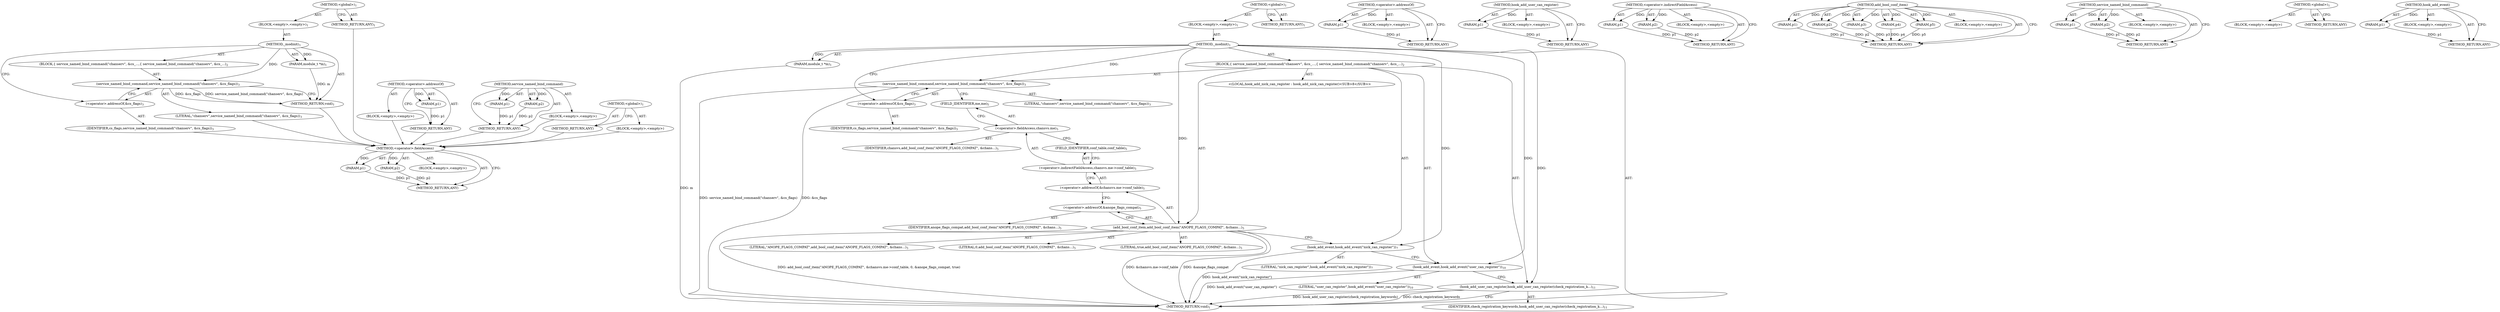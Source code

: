 digraph "hook_add_event" {
vulnerable_6 [label=<(METHOD,&lt;global&gt;)<SUB>1</SUB>>];
vulnerable_7 [label=<(BLOCK,&lt;empty&gt;,&lt;empty&gt;)<SUB>1</SUB>>];
vulnerable_8 [label=<(METHOD,_modinit)<SUB>1</SUB>>];
vulnerable_9 [label=<(PARAM,module_t *m)<SUB>1</SUB>>];
vulnerable_10 [label=<(BLOCK,{
 	service_named_bind_command(&quot;chanserv&quot;, &amp;cs_...,{
 	service_named_bind_command(&quot;chanserv&quot;, &amp;cs_...)<SUB>2</SUB>>];
vulnerable_11 [label=<(service_named_bind_command,service_named_bind_command(&quot;chanserv&quot;, &amp;cs_flags))<SUB>3</SUB>>];
vulnerable_12 [label=<(LITERAL,&quot;chanserv&quot;,service_named_bind_command(&quot;chanserv&quot;, &amp;cs_flags))<SUB>3</SUB>>];
vulnerable_13 [label=<(&lt;operator&gt;.addressOf,&amp;cs_flags)<SUB>3</SUB>>];
vulnerable_14 [label=<(IDENTIFIER,cs_flags,service_named_bind_command(&quot;chanserv&quot;, &amp;cs_flags))<SUB>3</SUB>>];
vulnerable_15 [label=<(METHOD_RETURN,void)<SUB>1</SUB>>];
vulnerable_17 [label=<(METHOD_RETURN,ANY)<SUB>1</SUB>>];
vulnerable_39 [label=<(METHOD,&lt;operator&gt;.addressOf)>];
vulnerable_40 [label=<(PARAM,p1)>];
vulnerable_41 [label=<(BLOCK,&lt;empty&gt;,&lt;empty&gt;)>];
vulnerable_42 [label=<(METHOD_RETURN,ANY)>];
vulnerable_34 [label=<(METHOD,service_named_bind_command)>];
vulnerable_35 [label=<(PARAM,p1)>];
vulnerable_36 [label=<(PARAM,p2)>];
vulnerable_37 [label=<(BLOCK,&lt;empty&gt;,&lt;empty&gt;)>];
vulnerable_38 [label=<(METHOD_RETURN,ANY)>];
vulnerable_28 [label=<(METHOD,&lt;global&gt;)<SUB>1</SUB>>];
vulnerable_29 [label=<(BLOCK,&lt;empty&gt;,&lt;empty&gt;)>];
vulnerable_30 [label=<(METHOD_RETURN,ANY)>];
fixed_85 [label=<(METHOD,&lt;operator&gt;.fieldAccess)>];
fixed_86 [label=<(PARAM,p1)>];
fixed_87 [label=<(PARAM,p2)>];
fixed_88 [label=<(BLOCK,&lt;empty&gt;,&lt;empty&gt;)>];
fixed_89 [label=<(METHOD_RETURN,ANY)>];
fixed_6 [label=<(METHOD,&lt;global&gt;)<SUB>1</SUB>>];
fixed_7 [label=<(BLOCK,&lt;empty&gt;,&lt;empty&gt;)<SUB>1</SUB>>];
fixed_8 [label=<(METHOD,_modinit)<SUB>1</SUB>>];
fixed_9 [label=<(PARAM,module_t *m)<SUB>1</SUB>>];
fixed_10 [label=<(BLOCK,{
 	service_named_bind_command(&quot;chanserv&quot;, &amp;cs_...,{
 	service_named_bind_command(&quot;chanserv&quot;, &amp;cs_...)<SUB>2</SUB>>];
fixed_11 [label=<(service_named_bind_command,service_named_bind_command(&quot;chanserv&quot;, &amp;cs_flags))<SUB>3</SUB>>];
fixed_12 [label=<(LITERAL,&quot;chanserv&quot;,service_named_bind_command(&quot;chanserv&quot;, &amp;cs_flags))<SUB>3</SUB>>];
fixed_13 [label=<(&lt;operator&gt;.addressOf,&amp;cs_flags)<SUB>3</SUB>>];
fixed_14 [label=<(IDENTIFIER,cs_flags,service_named_bind_command(&quot;chanserv&quot;, &amp;cs_flags))<SUB>3</SUB>>];
fixed_15 [label=<(add_bool_conf_item,add_bool_conf_item(&quot;ANOPE_FLAGS_COMPAT&quot;, &amp;chans...)<SUB>5</SUB>>];
fixed_16 [label=<(LITERAL,&quot;ANOPE_FLAGS_COMPAT&quot;,add_bool_conf_item(&quot;ANOPE_FLAGS_COMPAT&quot;, &amp;chans...)<SUB>5</SUB>>];
fixed_17 [label=<(&lt;operator&gt;.addressOf,&amp;chansvs.me-&gt;conf_table)<SUB>5</SUB>>];
fixed_18 [label=<(&lt;operator&gt;.indirectFieldAccess,chansvs.me-&gt;conf_table)<SUB>5</SUB>>];
fixed_19 [label=<(&lt;operator&gt;.fieldAccess,chansvs.me)<SUB>5</SUB>>];
fixed_20 [label=<(IDENTIFIER,chansvs,add_bool_conf_item(&quot;ANOPE_FLAGS_COMPAT&quot;, &amp;chans...)<SUB>5</SUB>>];
fixed_21 [label=<(FIELD_IDENTIFIER,me,me)<SUB>5</SUB>>];
fixed_22 [label=<(FIELD_IDENTIFIER,conf_table,conf_table)<SUB>5</SUB>>];
fixed_23 [label=<(LITERAL,0,add_bool_conf_item(&quot;ANOPE_FLAGS_COMPAT&quot;, &amp;chans...)<SUB>5</SUB>>];
fixed_24 [label=<(&lt;operator&gt;.addressOf,&amp;anope_flags_compat)<SUB>5</SUB>>];
fixed_25 [label=<(IDENTIFIER,anope_flags_compat,add_bool_conf_item(&quot;ANOPE_FLAGS_COMPAT&quot;, &amp;chans...)<SUB>5</SUB>>];
fixed_26 [label=<(LITERAL,true,add_bool_conf_item(&quot;ANOPE_FLAGS_COMPAT&quot;, &amp;chans...)<SUB>5</SUB>>];
fixed_27 [label=<(hook_add_event,hook_add_event(&quot;nick_can_register&quot;))<SUB>7</SUB>>];
fixed_28 [label=<(LITERAL,&quot;nick_can_register&quot;,hook_add_event(&quot;nick_can_register&quot;))<SUB>7</SUB>>];
fixed_29 [label="<(LOCAL,hook_add_nick_can_register : hook_add_nick_can_register)<SUB>8</SUB>>"];
fixed_30 [label=<(hook_add_event,hook_add_event(&quot;user_can_register&quot;))<SUB>10</SUB>>];
fixed_31 [label=<(LITERAL,&quot;user_can_register&quot;,hook_add_event(&quot;user_can_register&quot;))<SUB>10</SUB>>];
fixed_32 [label=<(hook_add_user_can_register,hook_add_user_can_register(check_registration_k...)<SUB>11</SUB>>];
fixed_33 [label=<(IDENTIFIER,check_registration_keywords,hook_add_user_can_register(check_registration_k...)<SUB>11</SUB>>];
fixed_34 [label=<(METHOD_RETURN,void)<SUB>1</SUB>>];
fixed_36 [label=<(METHOD_RETURN,ANY)<SUB>1</SUB>>];
fixed_68 [label=<(METHOD,&lt;operator&gt;.addressOf)>];
fixed_69 [label=<(PARAM,p1)>];
fixed_70 [label=<(BLOCK,&lt;empty&gt;,&lt;empty&gt;)>];
fixed_71 [label=<(METHOD_RETURN,ANY)>];
fixed_94 [label=<(METHOD,hook_add_user_can_register)>];
fixed_95 [label=<(PARAM,p1)>];
fixed_96 [label=<(BLOCK,&lt;empty&gt;,&lt;empty&gt;)>];
fixed_97 [label=<(METHOD_RETURN,ANY)>];
fixed_80 [label=<(METHOD,&lt;operator&gt;.indirectFieldAccess)>];
fixed_81 [label=<(PARAM,p1)>];
fixed_82 [label=<(PARAM,p2)>];
fixed_83 [label=<(BLOCK,&lt;empty&gt;,&lt;empty&gt;)>];
fixed_84 [label=<(METHOD_RETURN,ANY)>];
fixed_72 [label=<(METHOD,add_bool_conf_item)>];
fixed_73 [label=<(PARAM,p1)>];
fixed_74 [label=<(PARAM,p2)>];
fixed_75 [label=<(PARAM,p3)>];
fixed_76 [label=<(PARAM,p4)>];
fixed_77 [label=<(PARAM,p5)>];
fixed_78 [label=<(BLOCK,&lt;empty&gt;,&lt;empty&gt;)>];
fixed_79 [label=<(METHOD_RETURN,ANY)>];
fixed_63 [label=<(METHOD,service_named_bind_command)>];
fixed_64 [label=<(PARAM,p1)>];
fixed_65 [label=<(PARAM,p2)>];
fixed_66 [label=<(BLOCK,&lt;empty&gt;,&lt;empty&gt;)>];
fixed_67 [label=<(METHOD_RETURN,ANY)>];
fixed_57 [label=<(METHOD,&lt;global&gt;)<SUB>1</SUB>>];
fixed_58 [label=<(BLOCK,&lt;empty&gt;,&lt;empty&gt;)>];
fixed_59 [label=<(METHOD_RETURN,ANY)>];
fixed_90 [label=<(METHOD,hook_add_event)>];
fixed_91 [label=<(PARAM,p1)>];
fixed_92 [label=<(BLOCK,&lt;empty&gt;,&lt;empty&gt;)>];
fixed_93 [label=<(METHOD_RETURN,ANY)>];
vulnerable_6 -> vulnerable_7  [key=0, label="AST: "];
vulnerable_6 -> vulnerable_17  [key=0, label="AST: "];
vulnerable_6 -> vulnerable_17  [key=1, label="CFG: "];
vulnerable_7 -> vulnerable_8  [key=0, label="AST: "];
vulnerable_8 -> vulnerable_9  [key=0, label="AST: "];
vulnerable_8 -> vulnerable_9  [key=1, label="DDG: "];
vulnerable_8 -> vulnerable_10  [key=0, label="AST: "];
vulnerable_8 -> vulnerable_15  [key=0, label="AST: "];
vulnerable_8 -> vulnerable_13  [key=0, label="CFG: "];
vulnerable_8 -> vulnerable_11  [key=0, label="DDG: "];
vulnerable_9 -> vulnerable_15  [key=0, label="DDG: m"];
vulnerable_10 -> vulnerable_11  [key=0, label="AST: "];
vulnerable_11 -> vulnerable_12  [key=0, label="AST: "];
vulnerable_11 -> vulnerable_13  [key=0, label="AST: "];
vulnerable_11 -> vulnerable_15  [key=0, label="CFG: "];
vulnerable_11 -> vulnerable_15  [key=1, label="DDG: &amp;cs_flags"];
vulnerable_11 -> vulnerable_15  [key=2, label="DDG: service_named_bind_command(&quot;chanserv&quot;, &amp;cs_flags)"];
vulnerable_12 -> fixed_85  [key=0];
vulnerable_13 -> vulnerable_14  [key=0, label="AST: "];
vulnerable_13 -> vulnerable_11  [key=0, label="CFG: "];
vulnerable_14 -> fixed_85  [key=0];
vulnerable_15 -> fixed_85  [key=0];
vulnerable_17 -> fixed_85  [key=0];
vulnerable_39 -> vulnerable_40  [key=0, label="AST: "];
vulnerable_39 -> vulnerable_40  [key=1, label="DDG: "];
vulnerable_39 -> vulnerable_41  [key=0, label="AST: "];
vulnerable_39 -> vulnerable_42  [key=0, label="AST: "];
vulnerable_39 -> vulnerable_42  [key=1, label="CFG: "];
vulnerable_40 -> vulnerable_42  [key=0, label="DDG: p1"];
vulnerable_41 -> fixed_85  [key=0];
vulnerable_42 -> fixed_85  [key=0];
vulnerable_34 -> vulnerable_35  [key=0, label="AST: "];
vulnerable_34 -> vulnerable_35  [key=1, label="DDG: "];
vulnerable_34 -> vulnerable_37  [key=0, label="AST: "];
vulnerable_34 -> vulnerable_36  [key=0, label="AST: "];
vulnerable_34 -> vulnerable_36  [key=1, label="DDG: "];
vulnerable_34 -> vulnerable_38  [key=0, label="AST: "];
vulnerable_34 -> vulnerable_38  [key=1, label="CFG: "];
vulnerable_35 -> vulnerable_38  [key=0, label="DDG: p1"];
vulnerable_36 -> vulnerable_38  [key=0, label="DDG: p2"];
vulnerable_37 -> fixed_85  [key=0];
vulnerable_38 -> fixed_85  [key=0];
vulnerable_28 -> vulnerable_29  [key=0, label="AST: "];
vulnerable_28 -> vulnerable_30  [key=0, label="AST: "];
vulnerable_28 -> vulnerable_30  [key=1, label="CFG: "];
vulnerable_29 -> fixed_85  [key=0];
vulnerable_30 -> fixed_85  [key=0];
fixed_85 -> fixed_86  [key=0, label="AST: "];
fixed_85 -> fixed_86  [key=1, label="DDG: "];
fixed_85 -> fixed_88  [key=0, label="AST: "];
fixed_85 -> fixed_87  [key=0, label="AST: "];
fixed_85 -> fixed_87  [key=1, label="DDG: "];
fixed_85 -> fixed_89  [key=0, label="AST: "];
fixed_85 -> fixed_89  [key=1, label="CFG: "];
fixed_86 -> fixed_89  [key=0, label="DDG: p1"];
fixed_87 -> fixed_89  [key=0, label="DDG: p2"];
fixed_6 -> fixed_7  [key=0, label="AST: "];
fixed_6 -> fixed_36  [key=0, label="AST: "];
fixed_6 -> fixed_36  [key=1, label="CFG: "];
fixed_7 -> fixed_8  [key=0, label="AST: "];
fixed_8 -> fixed_9  [key=0, label="AST: "];
fixed_8 -> fixed_9  [key=1, label="DDG: "];
fixed_8 -> fixed_10  [key=0, label="AST: "];
fixed_8 -> fixed_34  [key=0, label="AST: "];
fixed_8 -> fixed_13  [key=0, label="CFG: "];
fixed_8 -> fixed_11  [key=0, label="DDG: "];
fixed_8 -> fixed_15  [key=0, label="DDG: "];
fixed_8 -> fixed_27  [key=0, label="DDG: "];
fixed_8 -> fixed_30  [key=0, label="DDG: "];
fixed_8 -> fixed_32  [key=0, label="DDG: "];
fixed_9 -> fixed_34  [key=0, label="DDG: m"];
fixed_10 -> fixed_11  [key=0, label="AST: "];
fixed_10 -> fixed_15  [key=0, label="AST: "];
fixed_10 -> fixed_27  [key=0, label="AST: "];
fixed_10 -> fixed_29  [key=0, label="AST: "];
fixed_10 -> fixed_30  [key=0, label="AST: "];
fixed_10 -> fixed_32  [key=0, label="AST: "];
fixed_11 -> fixed_12  [key=0, label="AST: "];
fixed_11 -> fixed_13  [key=0, label="AST: "];
fixed_11 -> fixed_21  [key=0, label="CFG: "];
fixed_11 -> fixed_34  [key=0, label="DDG: &amp;cs_flags"];
fixed_11 -> fixed_34  [key=1, label="DDG: service_named_bind_command(&quot;chanserv&quot;, &amp;cs_flags)"];
fixed_13 -> fixed_14  [key=0, label="AST: "];
fixed_13 -> fixed_11  [key=0, label="CFG: "];
fixed_15 -> fixed_16  [key=0, label="AST: "];
fixed_15 -> fixed_17  [key=0, label="AST: "];
fixed_15 -> fixed_23  [key=0, label="AST: "];
fixed_15 -> fixed_24  [key=0, label="AST: "];
fixed_15 -> fixed_26  [key=0, label="AST: "];
fixed_15 -> fixed_27  [key=0, label="CFG: "];
fixed_15 -> fixed_34  [key=0, label="DDG: &amp;chansvs.me-&gt;conf_table"];
fixed_15 -> fixed_34  [key=1, label="DDG: &amp;anope_flags_compat"];
fixed_15 -> fixed_34  [key=2, label="DDG: add_bool_conf_item(&quot;ANOPE_FLAGS_COMPAT&quot;, &amp;chansvs.me-&gt;conf_table, 0, &amp;anope_flags_compat, true)"];
fixed_17 -> fixed_18  [key=0, label="AST: "];
fixed_17 -> fixed_24  [key=0, label="CFG: "];
fixed_18 -> fixed_19  [key=0, label="AST: "];
fixed_18 -> fixed_22  [key=0, label="AST: "];
fixed_18 -> fixed_17  [key=0, label="CFG: "];
fixed_19 -> fixed_20  [key=0, label="AST: "];
fixed_19 -> fixed_21  [key=0, label="AST: "];
fixed_19 -> fixed_22  [key=0, label="CFG: "];
fixed_21 -> fixed_19  [key=0, label="CFG: "];
fixed_22 -> fixed_18  [key=0, label="CFG: "];
fixed_24 -> fixed_25  [key=0, label="AST: "];
fixed_24 -> fixed_15  [key=0, label="CFG: "];
fixed_27 -> fixed_28  [key=0, label="AST: "];
fixed_27 -> fixed_30  [key=0, label="CFG: "];
fixed_27 -> fixed_34  [key=0, label="DDG: hook_add_event(&quot;nick_can_register&quot;)"];
fixed_30 -> fixed_31  [key=0, label="AST: "];
fixed_30 -> fixed_32  [key=0, label="CFG: "];
fixed_30 -> fixed_34  [key=0, label="DDG: hook_add_event(&quot;user_can_register&quot;)"];
fixed_32 -> fixed_33  [key=0, label="AST: "];
fixed_32 -> fixed_34  [key=0, label="CFG: "];
fixed_32 -> fixed_34  [key=1, label="DDG: hook_add_user_can_register(check_registration_keywords)"];
fixed_32 -> fixed_34  [key=2, label="DDG: check_registration_keywords"];
fixed_68 -> fixed_69  [key=0, label="AST: "];
fixed_68 -> fixed_69  [key=1, label="DDG: "];
fixed_68 -> fixed_70  [key=0, label="AST: "];
fixed_68 -> fixed_71  [key=0, label="AST: "];
fixed_68 -> fixed_71  [key=1, label="CFG: "];
fixed_69 -> fixed_71  [key=0, label="DDG: p1"];
fixed_94 -> fixed_95  [key=0, label="AST: "];
fixed_94 -> fixed_95  [key=1, label="DDG: "];
fixed_94 -> fixed_96  [key=0, label="AST: "];
fixed_94 -> fixed_97  [key=0, label="AST: "];
fixed_94 -> fixed_97  [key=1, label="CFG: "];
fixed_95 -> fixed_97  [key=0, label="DDG: p1"];
fixed_80 -> fixed_81  [key=0, label="AST: "];
fixed_80 -> fixed_81  [key=1, label="DDG: "];
fixed_80 -> fixed_83  [key=0, label="AST: "];
fixed_80 -> fixed_82  [key=0, label="AST: "];
fixed_80 -> fixed_82  [key=1, label="DDG: "];
fixed_80 -> fixed_84  [key=0, label="AST: "];
fixed_80 -> fixed_84  [key=1, label="CFG: "];
fixed_81 -> fixed_84  [key=0, label="DDG: p1"];
fixed_82 -> fixed_84  [key=0, label="DDG: p2"];
fixed_72 -> fixed_73  [key=0, label="AST: "];
fixed_72 -> fixed_73  [key=1, label="DDG: "];
fixed_72 -> fixed_78  [key=0, label="AST: "];
fixed_72 -> fixed_74  [key=0, label="AST: "];
fixed_72 -> fixed_74  [key=1, label="DDG: "];
fixed_72 -> fixed_79  [key=0, label="AST: "];
fixed_72 -> fixed_79  [key=1, label="CFG: "];
fixed_72 -> fixed_75  [key=0, label="AST: "];
fixed_72 -> fixed_75  [key=1, label="DDG: "];
fixed_72 -> fixed_76  [key=0, label="AST: "];
fixed_72 -> fixed_76  [key=1, label="DDG: "];
fixed_72 -> fixed_77  [key=0, label="AST: "];
fixed_72 -> fixed_77  [key=1, label="DDG: "];
fixed_73 -> fixed_79  [key=0, label="DDG: p1"];
fixed_74 -> fixed_79  [key=0, label="DDG: p2"];
fixed_75 -> fixed_79  [key=0, label="DDG: p3"];
fixed_76 -> fixed_79  [key=0, label="DDG: p4"];
fixed_77 -> fixed_79  [key=0, label="DDG: p5"];
fixed_63 -> fixed_64  [key=0, label="AST: "];
fixed_63 -> fixed_64  [key=1, label="DDG: "];
fixed_63 -> fixed_66  [key=0, label="AST: "];
fixed_63 -> fixed_65  [key=0, label="AST: "];
fixed_63 -> fixed_65  [key=1, label="DDG: "];
fixed_63 -> fixed_67  [key=0, label="AST: "];
fixed_63 -> fixed_67  [key=1, label="CFG: "];
fixed_64 -> fixed_67  [key=0, label="DDG: p1"];
fixed_65 -> fixed_67  [key=0, label="DDG: p2"];
fixed_57 -> fixed_58  [key=0, label="AST: "];
fixed_57 -> fixed_59  [key=0, label="AST: "];
fixed_57 -> fixed_59  [key=1, label="CFG: "];
fixed_90 -> fixed_91  [key=0, label="AST: "];
fixed_90 -> fixed_91  [key=1, label="DDG: "];
fixed_90 -> fixed_92  [key=0, label="AST: "];
fixed_90 -> fixed_93  [key=0, label="AST: "];
fixed_90 -> fixed_93  [key=1, label="CFG: "];
fixed_91 -> fixed_93  [key=0, label="DDG: p1"];
}
